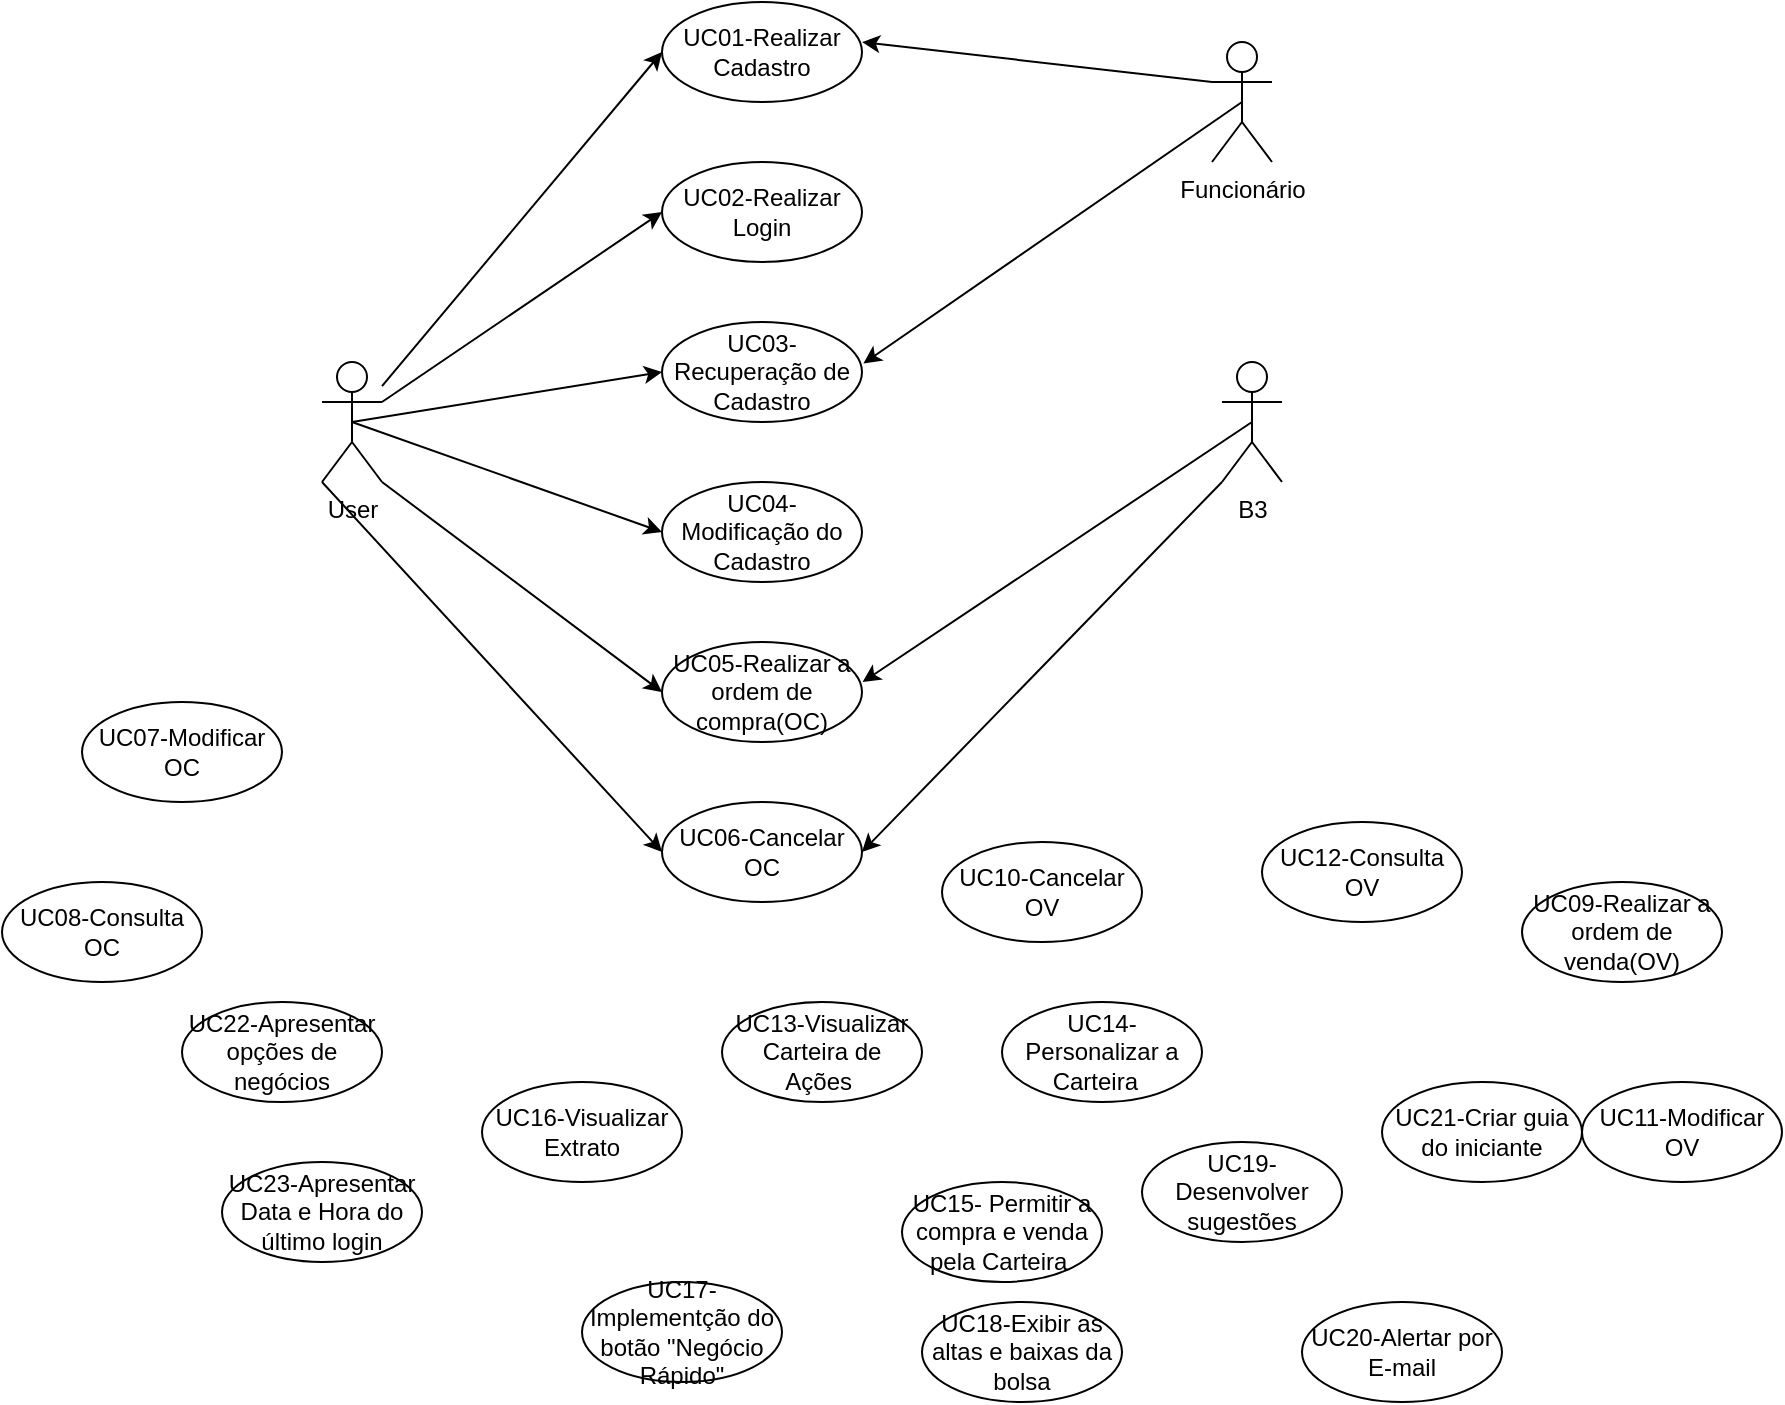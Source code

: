 <mxfile version="24.7.8">
  <diagram name="Página-1" id="b_dj8P1Ho85mILy6JKyf">
    <mxGraphModel dx="989" dy="532" grid="1" gridSize="10" guides="1" tooltips="1" connect="1" arrows="1" fold="1" page="1" pageScale="1" pageWidth="827" pageHeight="1169" math="0" shadow="0">
      <root>
        <mxCell id="0" />
        <mxCell id="1" parent="0" />
        <mxCell id="lrMKdnE4FY5YzxQOLHVZ-34" style="rounded=0;orthogonalLoop=1;jettySize=auto;html=1;exitX=0.5;exitY=0.5;exitDx=0;exitDy=0;exitPerimeter=0;entryX=0;entryY=0.5;entryDx=0;entryDy=0;" edge="1" parent="1" source="lrMKdnE4FY5YzxQOLHVZ-1" target="lrMKdnE4FY5YzxQOLHVZ-7">
          <mxGeometry relative="1" as="geometry" />
        </mxCell>
        <mxCell id="lrMKdnE4FY5YzxQOLHVZ-35" style="rounded=0;orthogonalLoop=1;jettySize=auto;html=1;exitX=1;exitY=0.333;exitDx=0;exitDy=0;exitPerimeter=0;entryX=0;entryY=0.5;entryDx=0;entryDy=0;" edge="1" parent="1" source="lrMKdnE4FY5YzxQOLHVZ-1" target="lrMKdnE4FY5YzxQOLHVZ-6">
          <mxGeometry relative="1" as="geometry" />
        </mxCell>
        <mxCell id="lrMKdnE4FY5YzxQOLHVZ-36" style="rounded=0;orthogonalLoop=1;jettySize=auto;html=1;exitX=0.5;exitY=0.5;exitDx=0;exitDy=0;exitPerimeter=0;entryX=0;entryY=0.5;entryDx=0;entryDy=0;" edge="1" parent="1" source="lrMKdnE4FY5YzxQOLHVZ-1" target="lrMKdnE4FY5YzxQOLHVZ-8">
          <mxGeometry relative="1" as="geometry" />
        </mxCell>
        <mxCell id="lrMKdnE4FY5YzxQOLHVZ-39" style="rounded=0;orthogonalLoop=1;jettySize=auto;html=1;exitX=1;exitY=1;exitDx=0;exitDy=0;exitPerimeter=0;entryX=0;entryY=0.5;entryDx=0;entryDy=0;" edge="1" parent="1" source="lrMKdnE4FY5YzxQOLHVZ-1" target="lrMKdnE4FY5YzxQOLHVZ-9">
          <mxGeometry relative="1" as="geometry" />
        </mxCell>
        <mxCell id="lrMKdnE4FY5YzxQOLHVZ-42" style="rounded=0;orthogonalLoop=1;jettySize=auto;html=1;exitX=0;exitY=1;exitDx=0;exitDy=0;exitPerimeter=0;entryX=0;entryY=0.5;entryDx=0;entryDy=0;" edge="1" parent="1" source="lrMKdnE4FY5YzxQOLHVZ-1" target="lrMKdnE4FY5YzxQOLHVZ-10">
          <mxGeometry relative="1" as="geometry" />
        </mxCell>
        <mxCell id="lrMKdnE4FY5YzxQOLHVZ-1" value="User" style="shape=umlActor;verticalLabelPosition=bottom;verticalAlign=top;html=1;outlineConnect=0;" vertex="1" parent="1">
          <mxGeometry x="160" y="370" width="30" height="60" as="geometry" />
        </mxCell>
        <mxCell id="lrMKdnE4FY5YzxQOLHVZ-41" style="rounded=0;orthogonalLoop=1;jettySize=auto;html=1;exitX=0;exitY=1;exitDx=0;exitDy=0;exitPerimeter=0;entryX=1;entryY=0.5;entryDx=0;entryDy=0;" edge="1" parent="1" source="lrMKdnE4FY5YzxQOLHVZ-2" target="lrMKdnE4FY5YzxQOLHVZ-10">
          <mxGeometry relative="1" as="geometry" />
        </mxCell>
        <mxCell id="lrMKdnE4FY5YzxQOLHVZ-2" value="B3" style="shape=umlActor;verticalLabelPosition=bottom;verticalAlign=top;html=1;outlineConnect=0;" vertex="1" parent="1">
          <mxGeometry x="610" y="370" width="30" height="60" as="geometry" />
        </mxCell>
        <mxCell id="lrMKdnE4FY5YzxQOLHVZ-31" style="rounded=0;orthogonalLoop=1;jettySize=auto;html=1;exitX=0;exitY=0.5;exitDx=0;exitDy=0;startArrow=classic;startFill=1;endArrow=none;endFill=0;" edge="1" parent="1" source="lrMKdnE4FY5YzxQOLHVZ-5" target="lrMKdnE4FY5YzxQOLHVZ-1">
          <mxGeometry relative="1" as="geometry" />
        </mxCell>
        <mxCell id="lrMKdnE4FY5YzxQOLHVZ-5" value="UC01-Realizar Cadastro" style="ellipse;whiteSpace=wrap;html=1;" vertex="1" parent="1">
          <mxGeometry x="330" y="190" width="100" height="50" as="geometry" />
        </mxCell>
        <mxCell id="lrMKdnE4FY5YzxQOLHVZ-6" value="UC02-Realizar Login" style="ellipse;whiteSpace=wrap;html=1;" vertex="1" parent="1">
          <mxGeometry x="330" y="270" width="100" height="50" as="geometry" />
        </mxCell>
        <mxCell id="lrMKdnE4FY5YzxQOLHVZ-7" value="UC03-Recuperação de Cadastro" style="ellipse;whiteSpace=wrap;html=1;" vertex="1" parent="1">
          <mxGeometry x="330" y="350" width="100" height="50" as="geometry" />
        </mxCell>
        <mxCell id="lrMKdnE4FY5YzxQOLHVZ-8" value="UC04-Modificação do Cadastro" style="ellipse;whiteSpace=wrap;html=1;" vertex="1" parent="1">
          <mxGeometry x="330" y="430" width="100" height="50" as="geometry" />
        </mxCell>
        <mxCell id="lrMKdnE4FY5YzxQOLHVZ-9" value="UC05-Realizar a ordem de compra(OC)" style="ellipse;whiteSpace=wrap;html=1;" vertex="1" parent="1">
          <mxGeometry x="330" y="510" width="100" height="50" as="geometry" />
        </mxCell>
        <mxCell id="lrMKdnE4FY5YzxQOLHVZ-10" value="UC06-Cancelar OC" style="ellipse;whiteSpace=wrap;html=1;" vertex="1" parent="1">
          <mxGeometry x="330" y="590" width="100" height="50" as="geometry" />
        </mxCell>
        <mxCell id="lrMKdnE4FY5YzxQOLHVZ-11" value="UC07-Modificar OC&lt;span style=&quot;color: rgba(0, 0, 0, 0); font-family: monospace; font-size: 0px; text-align: start; text-wrap: nowrap;&quot;&gt;%3CmxGraphModel%3E%3Croot%3E%3CmxCell%20id%3D%220%22%2F%3E%3CmxCell%20id%3D%221%22%20parent%3D%220%22%2F%3E%3CmxCell%20id%3D%222%22%20value%3D%22UC06-Cancelar%20OC%22%20style%3D%22ellipse%3BwhiteSpace%3Dwrap%3Bhtml%3D1%3B%22%20vertex%3D%221%22%20parent%3D%221%22%3E%3CmxGeometry%20x%3D%22470%22%20y%3D%22290%22%20width%3D%22100%22%20height%3D%2250%22%20as%3D%22geometry%22%2F%3E%3C%2FmxCell%3E%3C%2Froot%3E%3C%2FmxGraphModel%3E&lt;/span&gt;" style="ellipse;whiteSpace=wrap;html=1;" vertex="1" parent="1">
          <mxGeometry x="40" y="540" width="100" height="50" as="geometry" />
        </mxCell>
        <mxCell id="lrMKdnE4FY5YzxQOLHVZ-12" value="UC08-Consulta OC" style="ellipse;whiteSpace=wrap;html=1;" vertex="1" parent="1">
          <mxGeometry y="630" width="100" height="50" as="geometry" />
        </mxCell>
        <mxCell id="lrMKdnE4FY5YzxQOLHVZ-13" value="UC09-Realizar a ordem de venda(OV)" style="ellipse;whiteSpace=wrap;html=1;" vertex="1" parent="1">
          <mxGeometry x="760" y="630" width="100" height="50" as="geometry" />
        </mxCell>
        <mxCell id="lrMKdnE4FY5YzxQOLHVZ-14" value="UC10-Cancelar OV" style="ellipse;whiteSpace=wrap;html=1;" vertex="1" parent="1">
          <mxGeometry x="470" y="610" width="100" height="50" as="geometry" />
        </mxCell>
        <mxCell id="lrMKdnE4FY5YzxQOLHVZ-15" value="UC11-Modificar OV" style="ellipse;whiteSpace=wrap;html=1;" vertex="1" parent="1">
          <mxGeometry x="790" y="730" width="100" height="50" as="geometry" />
        </mxCell>
        <mxCell id="lrMKdnE4FY5YzxQOLHVZ-16" value="UC12-Consulta OV" style="ellipse;whiteSpace=wrap;html=1;" vertex="1" parent="1">
          <mxGeometry x="630" y="600" width="100" height="50" as="geometry" />
        </mxCell>
        <mxCell id="lrMKdnE4FY5YzxQOLHVZ-17" value="UC13-Visualizar Carteira de Ações&amp;nbsp;" style="ellipse;whiteSpace=wrap;html=1;" vertex="1" parent="1">
          <mxGeometry x="360" y="690" width="100" height="50" as="geometry" />
        </mxCell>
        <mxCell id="lrMKdnE4FY5YzxQOLHVZ-18" value="UC14-Personalizar a Carteira&amp;nbsp;&amp;nbsp;" style="ellipse;whiteSpace=wrap;html=1;" vertex="1" parent="1">
          <mxGeometry x="500" y="690" width="100" height="50" as="geometry" />
        </mxCell>
        <mxCell id="lrMKdnE4FY5YzxQOLHVZ-19" value="UC15- Permitir a compra e venda pela Carteira&amp;nbsp;" style="ellipse;whiteSpace=wrap;html=1;" vertex="1" parent="1">
          <mxGeometry x="450" y="780" width="100" height="50" as="geometry" />
        </mxCell>
        <mxCell id="lrMKdnE4FY5YzxQOLHVZ-20" value="UC16-Visualizar Extrato" style="ellipse;whiteSpace=wrap;html=1;" vertex="1" parent="1">
          <mxGeometry x="240" y="730" width="100" height="50" as="geometry" />
        </mxCell>
        <mxCell id="lrMKdnE4FY5YzxQOLHVZ-21" value="UC17-Implementção do botão &quot;Negócio Rápido&quot;" style="ellipse;whiteSpace=wrap;html=1;" vertex="1" parent="1">
          <mxGeometry x="290" y="830" width="100" height="50" as="geometry" />
        </mxCell>
        <mxCell id="lrMKdnE4FY5YzxQOLHVZ-22" value="UC18-Exibir as altas e baixas da bolsa" style="ellipse;whiteSpace=wrap;html=1;" vertex="1" parent="1">
          <mxGeometry x="460" y="840" width="100" height="50" as="geometry" />
        </mxCell>
        <mxCell id="lrMKdnE4FY5YzxQOLHVZ-23" value="UC19-Desenvolver sugestões" style="ellipse;whiteSpace=wrap;html=1;" vertex="1" parent="1">
          <mxGeometry x="570" y="760" width="100" height="50" as="geometry" />
        </mxCell>
        <mxCell id="lrMKdnE4FY5YzxQOLHVZ-24" value="UC20-Alertar por E-mail" style="ellipse;whiteSpace=wrap;html=1;" vertex="1" parent="1">
          <mxGeometry x="650" y="840" width="100" height="50" as="geometry" />
        </mxCell>
        <mxCell id="lrMKdnE4FY5YzxQOLHVZ-25" value="UC21-Criar guia do iniciante" style="ellipse;whiteSpace=wrap;html=1;" vertex="1" parent="1">
          <mxGeometry x="690" y="730" width="100" height="50" as="geometry" />
        </mxCell>
        <mxCell id="lrMKdnE4FY5YzxQOLHVZ-26" value="UC22-Apresentar opções de negócios" style="ellipse;whiteSpace=wrap;html=1;" vertex="1" parent="1">
          <mxGeometry x="90" y="690" width="100" height="50" as="geometry" />
        </mxCell>
        <mxCell id="lrMKdnE4FY5YzxQOLHVZ-27" value="UC23-Apresentar Data e Hora do último login" style="ellipse;whiteSpace=wrap;html=1;" vertex="1" parent="1">
          <mxGeometry x="110" y="770" width="100" height="50" as="geometry" />
        </mxCell>
        <mxCell id="lrMKdnE4FY5YzxQOLHVZ-28" value="Funcionário" style="shape=umlActor;verticalLabelPosition=bottom;verticalAlign=top;html=1;outlineConnect=0;" vertex="1" parent="1">
          <mxGeometry x="605" y="210" width="30" height="60" as="geometry" />
        </mxCell>
        <mxCell id="lrMKdnE4FY5YzxQOLHVZ-32" style="rounded=0;orthogonalLoop=1;jettySize=auto;html=1;exitX=0;exitY=0.333;exitDx=0;exitDy=0;exitPerimeter=0;entryX=1;entryY=0.401;entryDx=0;entryDy=0;entryPerimeter=0;" edge="1" parent="1" source="lrMKdnE4FY5YzxQOLHVZ-28" target="lrMKdnE4FY5YzxQOLHVZ-5">
          <mxGeometry relative="1" as="geometry" />
        </mxCell>
        <mxCell id="lrMKdnE4FY5YzxQOLHVZ-33" style="rounded=0;orthogonalLoop=1;jettySize=auto;html=1;exitX=0.5;exitY=0.5;exitDx=0;exitDy=0;exitPerimeter=0;entryX=1.007;entryY=0.415;entryDx=0;entryDy=0;entryPerimeter=0;" edge="1" parent="1" source="lrMKdnE4FY5YzxQOLHVZ-28" target="lrMKdnE4FY5YzxQOLHVZ-7">
          <mxGeometry relative="1" as="geometry" />
        </mxCell>
        <mxCell id="lrMKdnE4FY5YzxQOLHVZ-40" style="rounded=0;orthogonalLoop=1;jettySize=auto;html=1;exitX=0.5;exitY=0.5;exitDx=0;exitDy=0;exitPerimeter=0;entryX=1.003;entryY=0.401;entryDx=0;entryDy=0;entryPerimeter=0;" edge="1" parent="1" source="lrMKdnE4FY5YzxQOLHVZ-2" target="lrMKdnE4FY5YzxQOLHVZ-9">
          <mxGeometry relative="1" as="geometry" />
        </mxCell>
      </root>
    </mxGraphModel>
  </diagram>
</mxfile>
